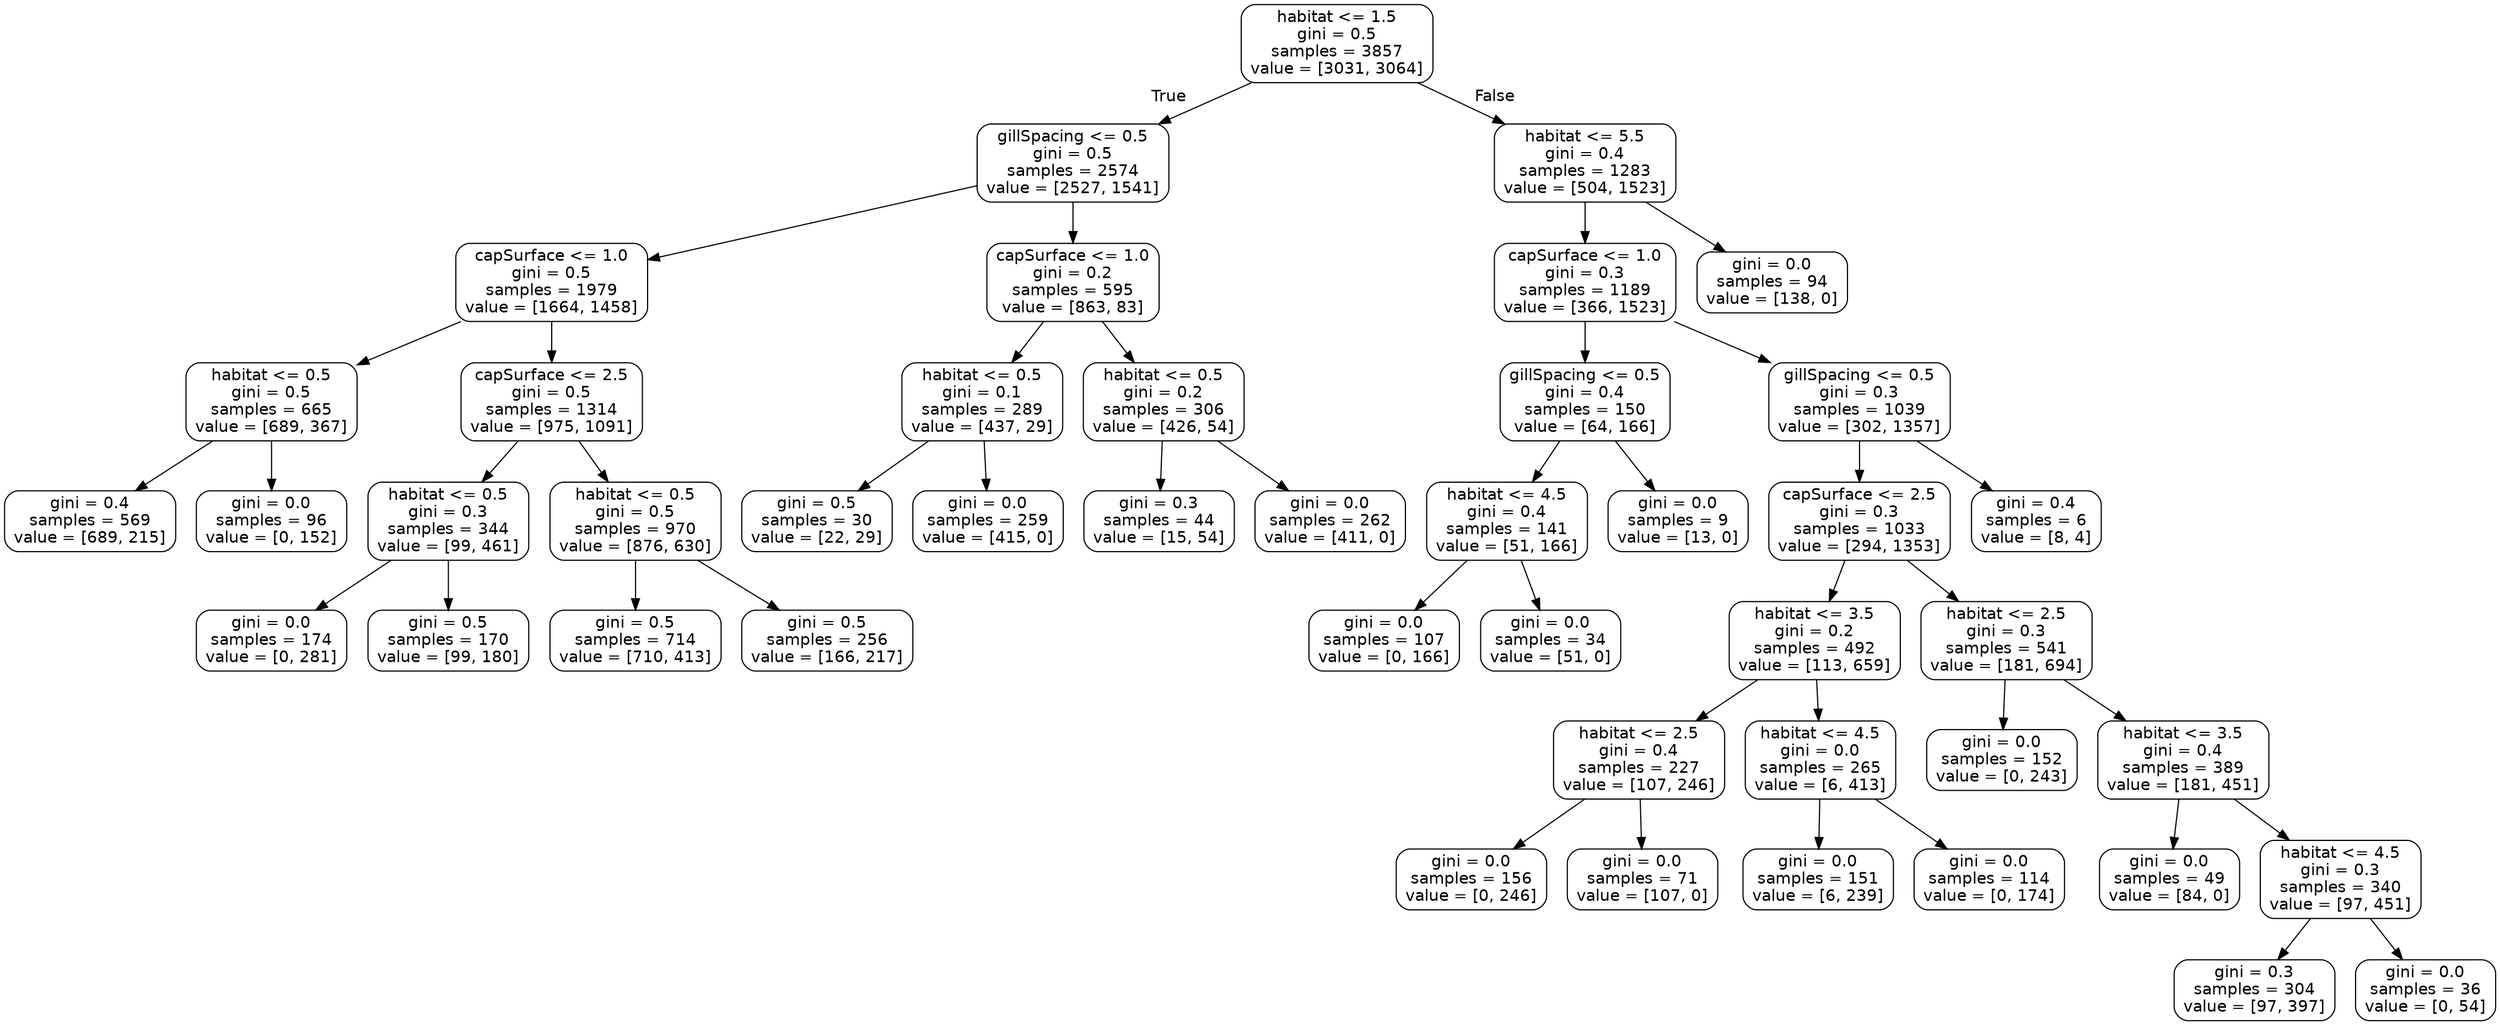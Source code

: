 digraph Tree {
node [shape=box, style="rounded", color="black", fontname="helvetica"] ;
edge [fontname="helvetica"] ;
0 [label="habitat <= 1.5\ngini = 0.5\nsamples = 3857\nvalue = [3031, 3064]"] ;
1 [label="gillSpacing <= 0.5\ngini = 0.5\nsamples = 2574\nvalue = [2527, 1541]"] ;
0 -> 1 [labeldistance=2.5, labelangle=45, headlabel="True"] ;
2 [label="capSurface <= 1.0\ngini = 0.5\nsamples = 1979\nvalue = [1664, 1458]"] ;
1 -> 2 ;
3 [label="habitat <= 0.5\ngini = 0.5\nsamples = 665\nvalue = [689, 367]"] ;
2 -> 3 ;
4 [label="gini = 0.4\nsamples = 569\nvalue = [689, 215]"] ;
3 -> 4 ;
5 [label="gini = 0.0\nsamples = 96\nvalue = [0, 152]"] ;
3 -> 5 ;
6 [label="capSurface <= 2.5\ngini = 0.5\nsamples = 1314\nvalue = [975, 1091]"] ;
2 -> 6 ;
7 [label="habitat <= 0.5\ngini = 0.3\nsamples = 344\nvalue = [99, 461]"] ;
6 -> 7 ;
8 [label="gini = 0.0\nsamples = 174\nvalue = [0, 281]"] ;
7 -> 8 ;
9 [label="gini = 0.5\nsamples = 170\nvalue = [99, 180]"] ;
7 -> 9 ;
10 [label="habitat <= 0.5\ngini = 0.5\nsamples = 970\nvalue = [876, 630]"] ;
6 -> 10 ;
11 [label="gini = 0.5\nsamples = 714\nvalue = [710, 413]"] ;
10 -> 11 ;
12 [label="gini = 0.5\nsamples = 256\nvalue = [166, 217]"] ;
10 -> 12 ;
13 [label="capSurface <= 1.0\ngini = 0.2\nsamples = 595\nvalue = [863, 83]"] ;
1 -> 13 ;
14 [label="habitat <= 0.5\ngini = 0.1\nsamples = 289\nvalue = [437, 29]"] ;
13 -> 14 ;
15 [label="gini = 0.5\nsamples = 30\nvalue = [22, 29]"] ;
14 -> 15 ;
16 [label="gini = 0.0\nsamples = 259\nvalue = [415, 0]"] ;
14 -> 16 ;
17 [label="habitat <= 0.5\ngini = 0.2\nsamples = 306\nvalue = [426, 54]"] ;
13 -> 17 ;
18 [label="gini = 0.3\nsamples = 44\nvalue = [15, 54]"] ;
17 -> 18 ;
19 [label="gini = 0.0\nsamples = 262\nvalue = [411, 0]"] ;
17 -> 19 ;
20 [label="habitat <= 5.5\ngini = 0.4\nsamples = 1283\nvalue = [504, 1523]"] ;
0 -> 20 [labeldistance=2.5, labelangle=-45, headlabel="False"] ;
21 [label="capSurface <= 1.0\ngini = 0.3\nsamples = 1189\nvalue = [366, 1523]"] ;
20 -> 21 ;
22 [label="gillSpacing <= 0.5\ngini = 0.4\nsamples = 150\nvalue = [64, 166]"] ;
21 -> 22 ;
23 [label="habitat <= 4.5\ngini = 0.4\nsamples = 141\nvalue = [51, 166]"] ;
22 -> 23 ;
24 [label="gini = 0.0\nsamples = 107\nvalue = [0, 166]"] ;
23 -> 24 ;
25 [label="gini = 0.0\nsamples = 34\nvalue = [51, 0]"] ;
23 -> 25 ;
26 [label="gini = 0.0\nsamples = 9\nvalue = [13, 0]"] ;
22 -> 26 ;
27 [label="gillSpacing <= 0.5\ngini = 0.3\nsamples = 1039\nvalue = [302, 1357]"] ;
21 -> 27 ;
28 [label="capSurface <= 2.5\ngini = 0.3\nsamples = 1033\nvalue = [294, 1353]"] ;
27 -> 28 ;
29 [label="habitat <= 3.5\ngini = 0.2\nsamples = 492\nvalue = [113, 659]"] ;
28 -> 29 ;
30 [label="habitat <= 2.5\ngini = 0.4\nsamples = 227\nvalue = [107, 246]"] ;
29 -> 30 ;
31 [label="gini = 0.0\nsamples = 156\nvalue = [0, 246]"] ;
30 -> 31 ;
32 [label="gini = 0.0\nsamples = 71\nvalue = [107, 0]"] ;
30 -> 32 ;
33 [label="habitat <= 4.5\ngini = 0.0\nsamples = 265\nvalue = [6, 413]"] ;
29 -> 33 ;
34 [label="gini = 0.0\nsamples = 151\nvalue = [6, 239]"] ;
33 -> 34 ;
35 [label="gini = 0.0\nsamples = 114\nvalue = [0, 174]"] ;
33 -> 35 ;
36 [label="habitat <= 2.5\ngini = 0.3\nsamples = 541\nvalue = [181, 694]"] ;
28 -> 36 ;
37 [label="gini = 0.0\nsamples = 152\nvalue = [0, 243]"] ;
36 -> 37 ;
38 [label="habitat <= 3.5\ngini = 0.4\nsamples = 389\nvalue = [181, 451]"] ;
36 -> 38 ;
39 [label="gini = 0.0\nsamples = 49\nvalue = [84, 0]"] ;
38 -> 39 ;
40 [label="habitat <= 4.5\ngini = 0.3\nsamples = 340\nvalue = [97, 451]"] ;
38 -> 40 ;
41 [label="gini = 0.3\nsamples = 304\nvalue = [97, 397]"] ;
40 -> 41 ;
42 [label="gini = 0.0\nsamples = 36\nvalue = [0, 54]"] ;
40 -> 42 ;
43 [label="gini = 0.4\nsamples = 6\nvalue = [8, 4]"] ;
27 -> 43 ;
44 [label="gini = 0.0\nsamples = 94\nvalue = [138, 0]"] ;
20 -> 44 ;
}